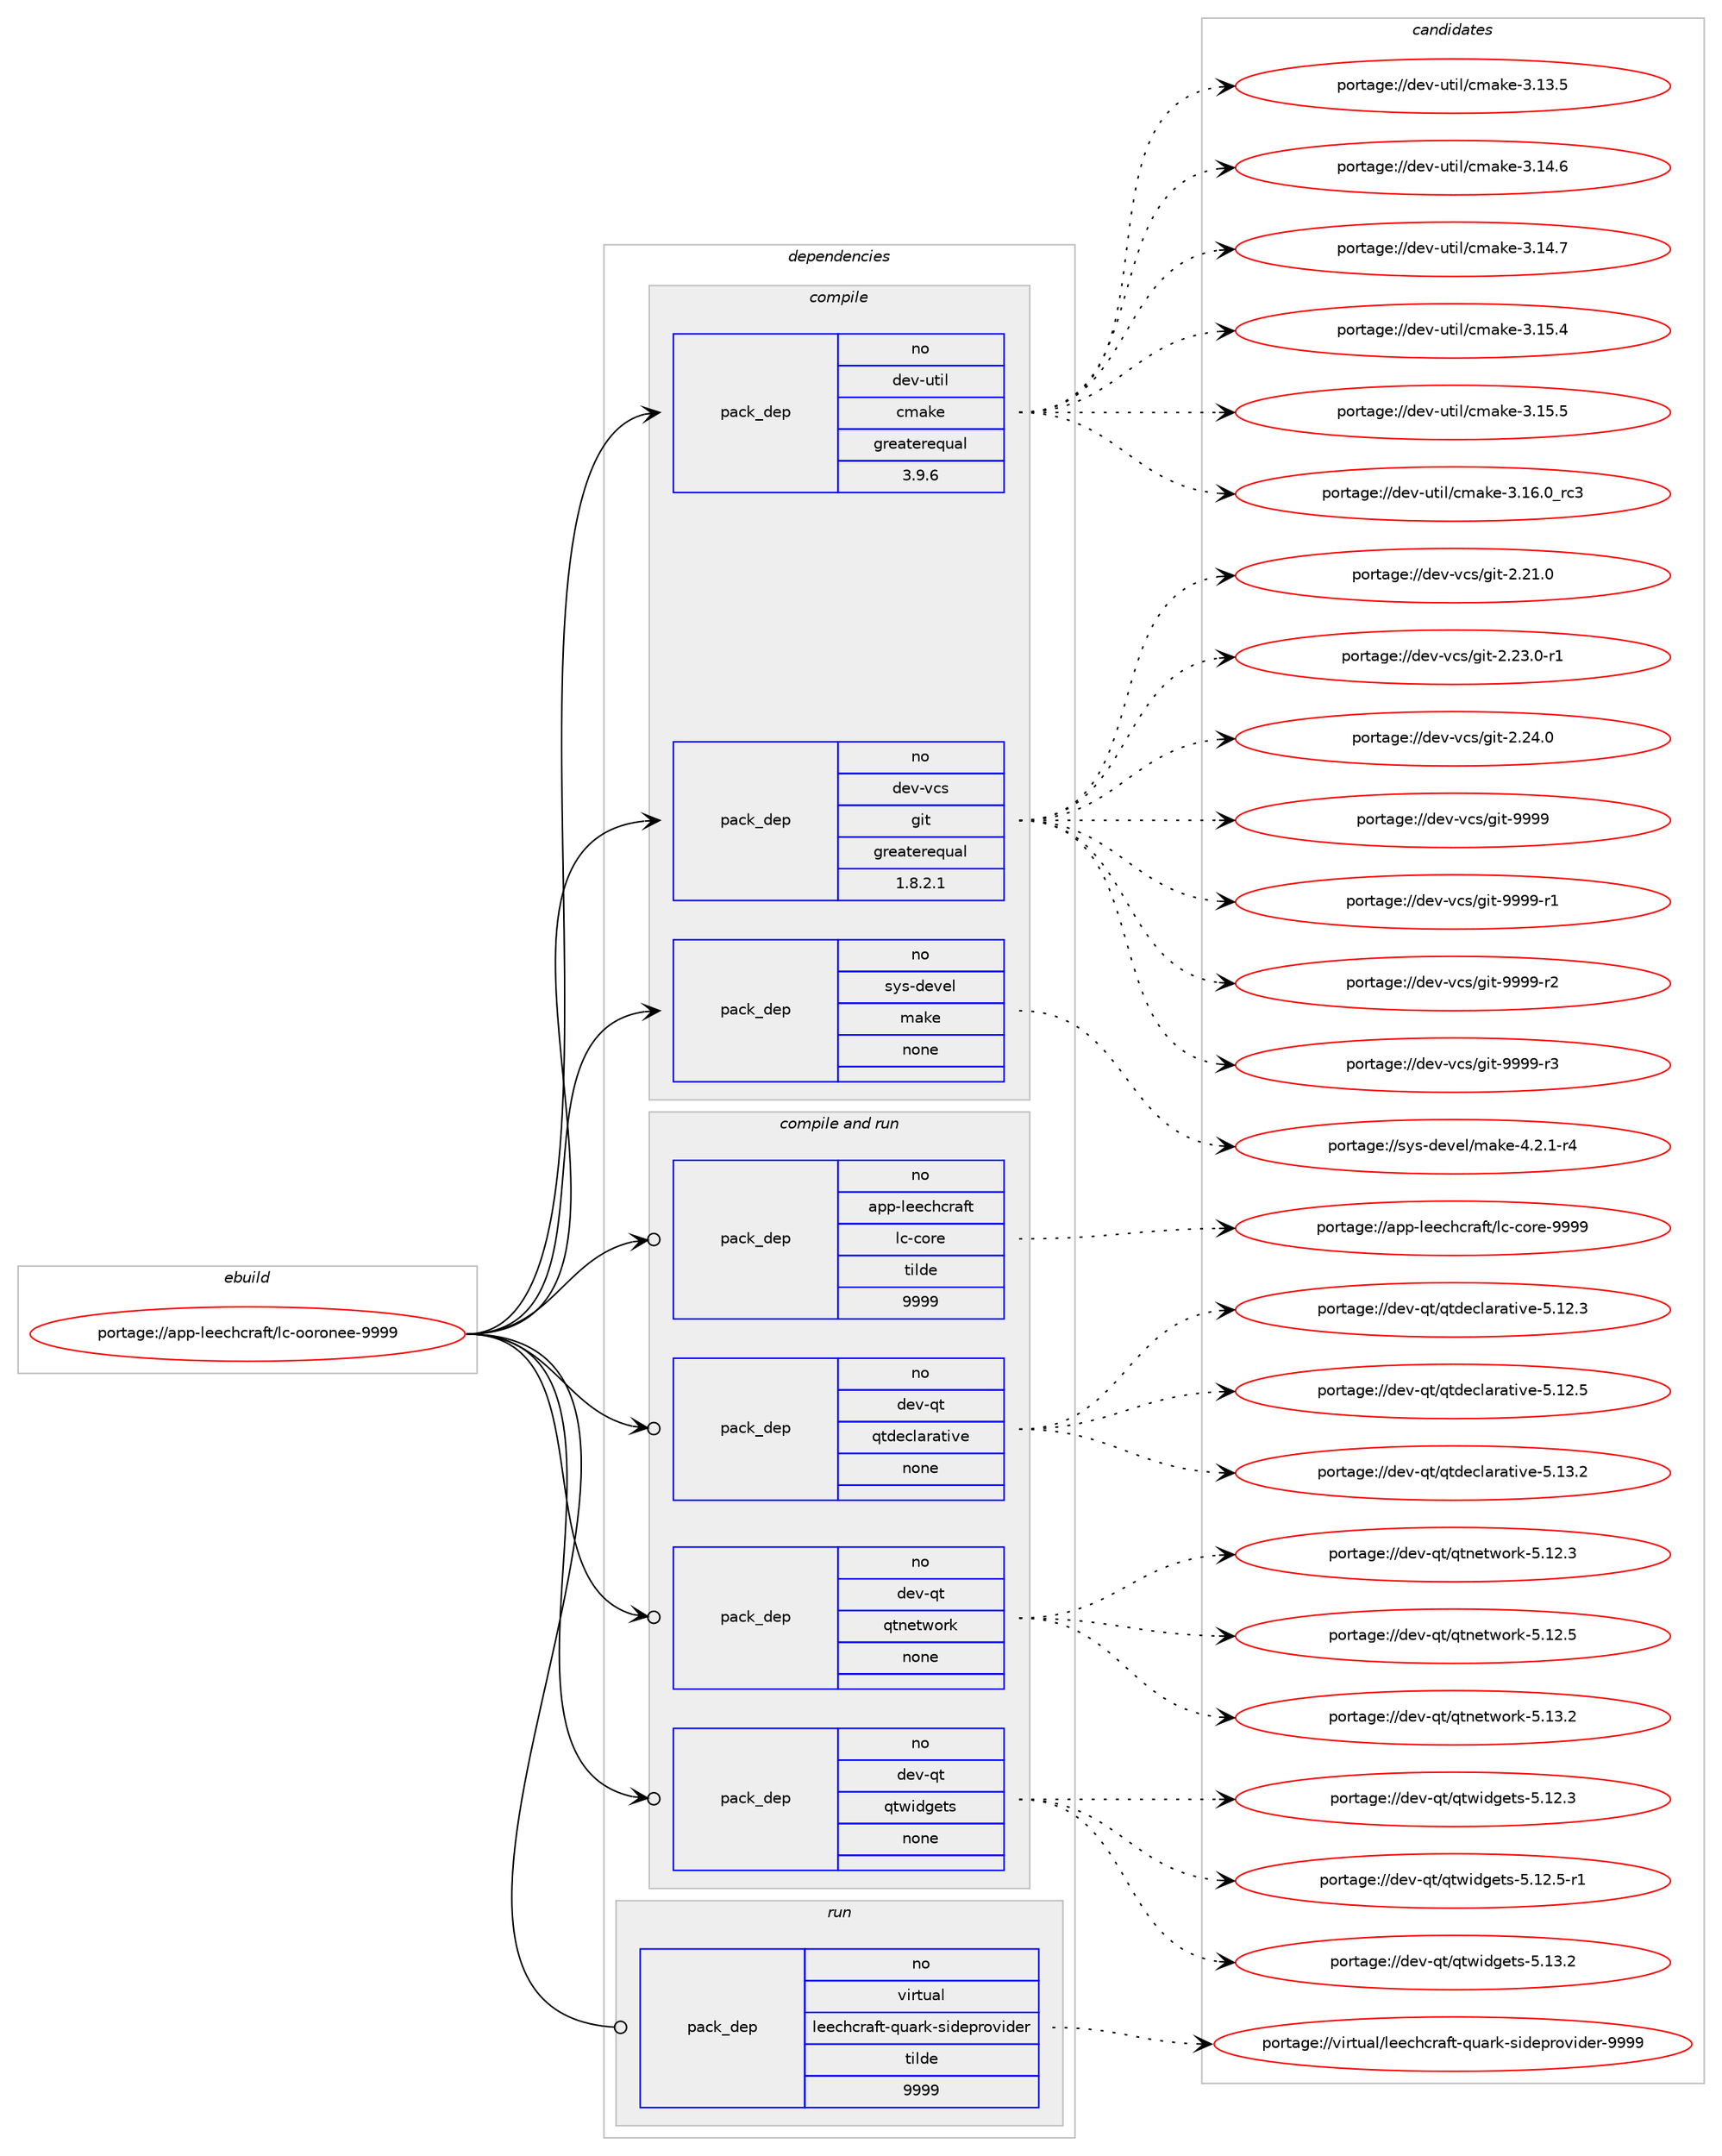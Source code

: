 digraph prolog {

# *************
# Graph options
# *************

newrank=true;
concentrate=true;
compound=true;
graph [rankdir=LR,fontname=Helvetica,fontsize=10,ranksep=1.5];#, ranksep=2.5, nodesep=0.2];
edge  [arrowhead=vee];
node  [fontname=Helvetica,fontsize=10];

# **********
# The ebuild
# **********

subgraph cluster_leftcol {
color=gray;
rank=same;
label=<<i>ebuild</i>>;
id [label="portage://app-leechcraft/lc-ooronee-9999", color=red, width=4, href="../app-leechcraft/lc-ooronee-9999.svg"];
}

# ****************
# The dependencies
# ****************

subgraph cluster_midcol {
color=gray;
label=<<i>dependencies</i>>;
subgraph cluster_compile {
fillcolor="#eeeeee";
style=filled;
label=<<i>compile</i>>;
subgraph pack23725 {
dependency32381 [label=<<TABLE BORDER="0" CELLBORDER="1" CELLSPACING="0" CELLPADDING="4" WIDTH="220"><TR><TD ROWSPAN="6" CELLPADDING="30">pack_dep</TD></TR><TR><TD WIDTH="110">no</TD></TR><TR><TD>dev-util</TD></TR><TR><TD>cmake</TD></TR><TR><TD>greaterequal</TD></TR><TR><TD>3.9.6</TD></TR></TABLE>>, shape=none, color=blue];
}
id:e -> dependency32381:w [weight=20,style="solid",arrowhead="vee"];
subgraph pack23726 {
dependency32382 [label=<<TABLE BORDER="0" CELLBORDER="1" CELLSPACING="0" CELLPADDING="4" WIDTH="220"><TR><TD ROWSPAN="6" CELLPADDING="30">pack_dep</TD></TR><TR><TD WIDTH="110">no</TD></TR><TR><TD>dev-vcs</TD></TR><TR><TD>git</TD></TR><TR><TD>greaterequal</TD></TR><TR><TD>1.8.2.1</TD></TR></TABLE>>, shape=none, color=blue];
}
id:e -> dependency32382:w [weight=20,style="solid",arrowhead="vee"];
subgraph pack23727 {
dependency32383 [label=<<TABLE BORDER="0" CELLBORDER="1" CELLSPACING="0" CELLPADDING="4" WIDTH="220"><TR><TD ROWSPAN="6" CELLPADDING="30">pack_dep</TD></TR><TR><TD WIDTH="110">no</TD></TR><TR><TD>sys-devel</TD></TR><TR><TD>make</TD></TR><TR><TD>none</TD></TR><TR><TD></TD></TR></TABLE>>, shape=none, color=blue];
}
id:e -> dependency32383:w [weight=20,style="solid",arrowhead="vee"];
}
subgraph cluster_compileandrun {
fillcolor="#eeeeee";
style=filled;
label=<<i>compile and run</i>>;
subgraph pack23728 {
dependency32384 [label=<<TABLE BORDER="0" CELLBORDER="1" CELLSPACING="0" CELLPADDING="4" WIDTH="220"><TR><TD ROWSPAN="6" CELLPADDING="30">pack_dep</TD></TR><TR><TD WIDTH="110">no</TD></TR><TR><TD>app-leechcraft</TD></TR><TR><TD>lc-core</TD></TR><TR><TD>tilde</TD></TR><TR><TD>9999</TD></TR></TABLE>>, shape=none, color=blue];
}
id:e -> dependency32384:w [weight=20,style="solid",arrowhead="odotvee"];
subgraph pack23729 {
dependency32385 [label=<<TABLE BORDER="0" CELLBORDER="1" CELLSPACING="0" CELLPADDING="4" WIDTH="220"><TR><TD ROWSPAN="6" CELLPADDING="30">pack_dep</TD></TR><TR><TD WIDTH="110">no</TD></TR><TR><TD>dev-qt</TD></TR><TR><TD>qtdeclarative</TD></TR><TR><TD>none</TD></TR><TR><TD></TD></TR></TABLE>>, shape=none, color=blue];
}
id:e -> dependency32385:w [weight=20,style="solid",arrowhead="odotvee"];
subgraph pack23730 {
dependency32386 [label=<<TABLE BORDER="0" CELLBORDER="1" CELLSPACING="0" CELLPADDING="4" WIDTH="220"><TR><TD ROWSPAN="6" CELLPADDING="30">pack_dep</TD></TR><TR><TD WIDTH="110">no</TD></TR><TR><TD>dev-qt</TD></TR><TR><TD>qtnetwork</TD></TR><TR><TD>none</TD></TR><TR><TD></TD></TR></TABLE>>, shape=none, color=blue];
}
id:e -> dependency32386:w [weight=20,style="solid",arrowhead="odotvee"];
subgraph pack23731 {
dependency32387 [label=<<TABLE BORDER="0" CELLBORDER="1" CELLSPACING="0" CELLPADDING="4" WIDTH="220"><TR><TD ROWSPAN="6" CELLPADDING="30">pack_dep</TD></TR><TR><TD WIDTH="110">no</TD></TR><TR><TD>dev-qt</TD></TR><TR><TD>qtwidgets</TD></TR><TR><TD>none</TD></TR><TR><TD></TD></TR></TABLE>>, shape=none, color=blue];
}
id:e -> dependency32387:w [weight=20,style="solid",arrowhead="odotvee"];
}
subgraph cluster_run {
fillcolor="#eeeeee";
style=filled;
label=<<i>run</i>>;
subgraph pack23732 {
dependency32388 [label=<<TABLE BORDER="0" CELLBORDER="1" CELLSPACING="0" CELLPADDING="4" WIDTH="220"><TR><TD ROWSPAN="6" CELLPADDING="30">pack_dep</TD></TR><TR><TD WIDTH="110">no</TD></TR><TR><TD>virtual</TD></TR><TR><TD>leechcraft-quark-sideprovider</TD></TR><TR><TD>tilde</TD></TR><TR><TD>9999</TD></TR></TABLE>>, shape=none, color=blue];
}
id:e -> dependency32388:w [weight=20,style="solid",arrowhead="odot"];
}
}

# **************
# The candidates
# **************

subgraph cluster_choices {
rank=same;
color=gray;
label=<<i>candidates</i>>;

subgraph choice23725 {
color=black;
nodesep=1;
choiceportage1001011184511711610510847991099710710145514649514653 [label="portage://dev-util/cmake-3.13.5", color=red, width=4,href="../dev-util/cmake-3.13.5.svg"];
choiceportage1001011184511711610510847991099710710145514649524654 [label="portage://dev-util/cmake-3.14.6", color=red, width=4,href="../dev-util/cmake-3.14.6.svg"];
choiceportage1001011184511711610510847991099710710145514649524655 [label="portage://dev-util/cmake-3.14.7", color=red, width=4,href="../dev-util/cmake-3.14.7.svg"];
choiceportage1001011184511711610510847991099710710145514649534652 [label="portage://dev-util/cmake-3.15.4", color=red, width=4,href="../dev-util/cmake-3.15.4.svg"];
choiceportage1001011184511711610510847991099710710145514649534653 [label="portage://dev-util/cmake-3.15.5", color=red, width=4,href="../dev-util/cmake-3.15.5.svg"];
choiceportage1001011184511711610510847991099710710145514649544648951149951 [label="portage://dev-util/cmake-3.16.0_rc3", color=red, width=4,href="../dev-util/cmake-3.16.0_rc3.svg"];
dependency32381:e -> choiceportage1001011184511711610510847991099710710145514649514653:w [style=dotted,weight="100"];
dependency32381:e -> choiceportage1001011184511711610510847991099710710145514649524654:w [style=dotted,weight="100"];
dependency32381:e -> choiceportage1001011184511711610510847991099710710145514649524655:w [style=dotted,weight="100"];
dependency32381:e -> choiceportage1001011184511711610510847991099710710145514649534652:w [style=dotted,weight="100"];
dependency32381:e -> choiceportage1001011184511711610510847991099710710145514649534653:w [style=dotted,weight="100"];
dependency32381:e -> choiceportage1001011184511711610510847991099710710145514649544648951149951:w [style=dotted,weight="100"];
}
subgraph choice23726 {
color=black;
nodesep=1;
choiceportage10010111845118991154710310511645504650494648 [label="portage://dev-vcs/git-2.21.0", color=red, width=4,href="../dev-vcs/git-2.21.0.svg"];
choiceportage100101118451189911547103105116455046505146484511449 [label="portage://dev-vcs/git-2.23.0-r1", color=red, width=4,href="../dev-vcs/git-2.23.0-r1.svg"];
choiceportage10010111845118991154710310511645504650524648 [label="portage://dev-vcs/git-2.24.0", color=red, width=4,href="../dev-vcs/git-2.24.0.svg"];
choiceportage1001011184511899115471031051164557575757 [label="portage://dev-vcs/git-9999", color=red, width=4,href="../dev-vcs/git-9999.svg"];
choiceportage10010111845118991154710310511645575757574511449 [label="portage://dev-vcs/git-9999-r1", color=red, width=4,href="../dev-vcs/git-9999-r1.svg"];
choiceportage10010111845118991154710310511645575757574511450 [label="portage://dev-vcs/git-9999-r2", color=red, width=4,href="../dev-vcs/git-9999-r2.svg"];
choiceportage10010111845118991154710310511645575757574511451 [label="portage://dev-vcs/git-9999-r3", color=red, width=4,href="../dev-vcs/git-9999-r3.svg"];
dependency32382:e -> choiceportage10010111845118991154710310511645504650494648:w [style=dotted,weight="100"];
dependency32382:e -> choiceportage100101118451189911547103105116455046505146484511449:w [style=dotted,weight="100"];
dependency32382:e -> choiceportage10010111845118991154710310511645504650524648:w [style=dotted,weight="100"];
dependency32382:e -> choiceportage1001011184511899115471031051164557575757:w [style=dotted,weight="100"];
dependency32382:e -> choiceportage10010111845118991154710310511645575757574511449:w [style=dotted,weight="100"];
dependency32382:e -> choiceportage10010111845118991154710310511645575757574511450:w [style=dotted,weight="100"];
dependency32382:e -> choiceportage10010111845118991154710310511645575757574511451:w [style=dotted,weight="100"];
}
subgraph choice23727 {
color=black;
nodesep=1;
choiceportage1151211154510010111810110847109971071014552465046494511452 [label="portage://sys-devel/make-4.2.1-r4", color=red, width=4,href="../sys-devel/make-4.2.1-r4.svg"];
dependency32383:e -> choiceportage1151211154510010111810110847109971071014552465046494511452:w [style=dotted,weight="100"];
}
subgraph choice23728 {
color=black;
nodesep=1;
choiceportage9711211245108101101991049911497102116471089945991111141014557575757 [label="portage://app-leechcraft/lc-core-9999", color=red, width=4,href="../app-leechcraft/lc-core-9999.svg"];
dependency32384:e -> choiceportage9711211245108101101991049911497102116471089945991111141014557575757:w [style=dotted,weight="100"];
}
subgraph choice23729 {
color=black;
nodesep=1;
choiceportage100101118451131164711311610010199108971149711610511810145534649504651 [label="portage://dev-qt/qtdeclarative-5.12.3", color=red, width=4,href="../dev-qt/qtdeclarative-5.12.3.svg"];
choiceportage100101118451131164711311610010199108971149711610511810145534649504653 [label="portage://dev-qt/qtdeclarative-5.12.5", color=red, width=4,href="../dev-qt/qtdeclarative-5.12.5.svg"];
choiceportage100101118451131164711311610010199108971149711610511810145534649514650 [label="portage://dev-qt/qtdeclarative-5.13.2", color=red, width=4,href="../dev-qt/qtdeclarative-5.13.2.svg"];
dependency32385:e -> choiceportage100101118451131164711311610010199108971149711610511810145534649504651:w [style=dotted,weight="100"];
dependency32385:e -> choiceportage100101118451131164711311610010199108971149711610511810145534649504653:w [style=dotted,weight="100"];
dependency32385:e -> choiceportage100101118451131164711311610010199108971149711610511810145534649514650:w [style=dotted,weight="100"];
}
subgraph choice23730 {
color=black;
nodesep=1;
choiceportage100101118451131164711311611010111611911111410745534649504651 [label="portage://dev-qt/qtnetwork-5.12.3", color=red, width=4,href="../dev-qt/qtnetwork-5.12.3.svg"];
choiceportage100101118451131164711311611010111611911111410745534649504653 [label="portage://dev-qt/qtnetwork-5.12.5", color=red, width=4,href="../dev-qt/qtnetwork-5.12.5.svg"];
choiceportage100101118451131164711311611010111611911111410745534649514650 [label="portage://dev-qt/qtnetwork-5.13.2", color=red, width=4,href="../dev-qt/qtnetwork-5.13.2.svg"];
dependency32386:e -> choiceportage100101118451131164711311611010111611911111410745534649504651:w [style=dotted,weight="100"];
dependency32386:e -> choiceportage100101118451131164711311611010111611911111410745534649504653:w [style=dotted,weight="100"];
dependency32386:e -> choiceportage100101118451131164711311611010111611911111410745534649514650:w [style=dotted,weight="100"];
}
subgraph choice23731 {
color=black;
nodesep=1;
choiceportage100101118451131164711311611910510010310111611545534649504651 [label="portage://dev-qt/qtwidgets-5.12.3", color=red, width=4,href="../dev-qt/qtwidgets-5.12.3.svg"];
choiceportage1001011184511311647113116119105100103101116115455346495046534511449 [label="portage://dev-qt/qtwidgets-5.12.5-r1", color=red, width=4,href="../dev-qt/qtwidgets-5.12.5-r1.svg"];
choiceportage100101118451131164711311611910510010310111611545534649514650 [label="portage://dev-qt/qtwidgets-5.13.2", color=red, width=4,href="../dev-qt/qtwidgets-5.13.2.svg"];
dependency32387:e -> choiceportage100101118451131164711311611910510010310111611545534649504651:w [style=dotted,weight="100"];
dependency32387:e -> choiceportage1001011184511311647113116119105100103101116115455346495046534511449:w [style=dotted,weight="100"];
dependency32387:e -> choiceportage100101118451131164711311611910510010310111611545534649514650:w [style=dotted,weight="100"];
}
subgraph choice23732 {
color=black;
nodesep=1;
choiceportage11810511411611797108471081011019910499114971021164511311797114107451151051001011121141111181051001011144557575757 [label="portage://virtual/leechcraft-quark-sideprovider-9999", color=red, width=4,href="../virtual/leechcraft-quark-sideprovider-9999.svg"];
dependency32388:e -> choiceportage11810511411611797108471081011019910499114971021164511311797114107451151051001011121141111181051001011144557575757:w [style=dotted,weight="100"];
}
}

}
